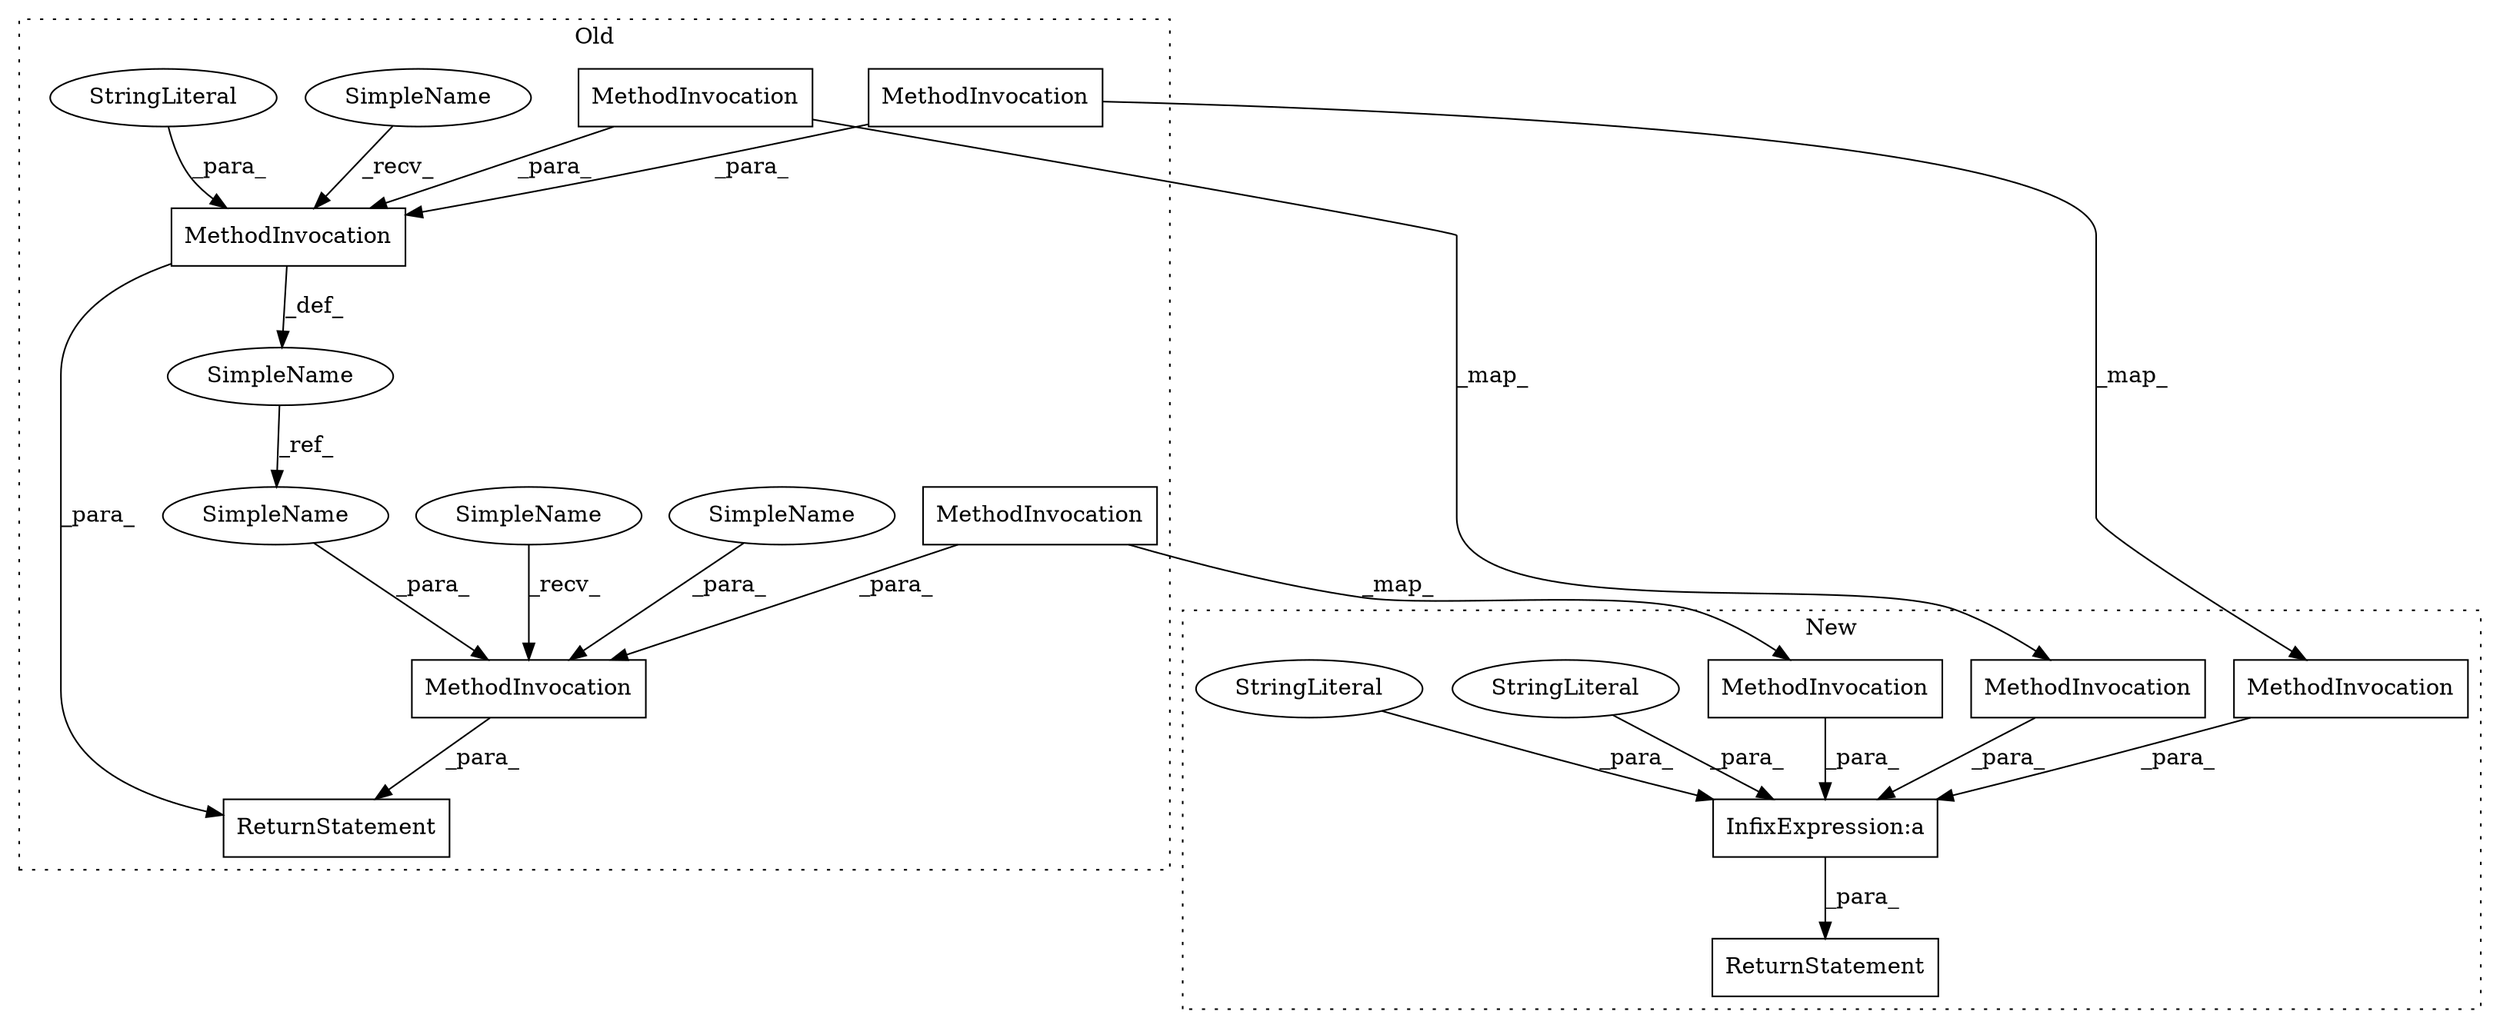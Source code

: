 digraph G {
subgraph cluster0 {
1 [label="MethodInvocation" a="32" s="1694,1771" l="7,1" shape="box"];
4 [label="MethodInvocation" a="32" s="1754" l="17" shape="box"];
6 [label="MethodInvocation" a="32" s="1740" l="12" shape="box"];
7 [label="MethodInvocation" a="32" s="1792,1854" l="7,1" shape="box"];
8 [label="MethodInvocation" a="32" s="1838" l="7" shape="box"];
9 [label="ReturnStatement" a="41" s="1778" l="7" shape="box"];
11 [label="SimpleName" a="42" s="1660" l="16" shape="ellipse"];
12 [label="SimpleName" a="42" s="1687" l="6" shape="ellipse"];
13 [label="SimpleName" a="42" s="1820" l="16" shape="ellipse"];
14 [label="SimpleName" a="42" s="1799" l="19" shape="ellipse"];
15 [label="SimpleName" a="42" s="1785" l="6" shape="ellipse"];
16 [label="StringLiteral" a="45" s="1701" l="37" shape="ellipse"];
label = "Old";
style="dotted";
}
subgraph cluster1 {
2 [label="MethodInvocation" a="32" s="1665" l="17" shape="box"];
3 [label="MethodInvocation" a="32" s="1610" l="12" shape="box"];
5 [label="MethodInvocation" a="32" s="1715" l="7" shape="box"];
10 [label="ReturnStatement" a="41" s="1578" l="7" shape="box"];
17 [label="StringLiteral" a="45" s="1585" l="14" shape="ellipse"];
18 [label="StringLiteral" a="45" s="1633" l="21" shape="ellipse"];
19 [label="InfixExpression:a" a="27" s="1599" l="11" shape="box"];
label = "New";
style="dotted";
}
1 -> 9 [label="_para_"];
1 -> 11 [label="_def_"];
2 -> 19 [label="_para_"];
3 -> 19 [label="_para_"];
4 -> 1 [label="_para_"];
4 -> 2 [label="_map_"];
5 -> 19 [label="_para_"];
6 -> 1 [label="_para_"];
6 -> 3 [label="_map_"];
7 -> 9 [label="_para_"];
8 -> 7 [label="_para_"];
8 -> 5 [label="_map_"];
11 -> 13 [label="_ref_"];
12 -> 1 [label="_recv_"];
13 -> 7 [label="_para_"];
14 -> 7 [label="_para_"];
15 -> 7 [label="_recv_"];
16 -> 1 [label="_para_"];
17 -> 19 [label="_para_"];
18 -> 19 [label="_para_"];
19 -> 10 [label="_para_"];
}